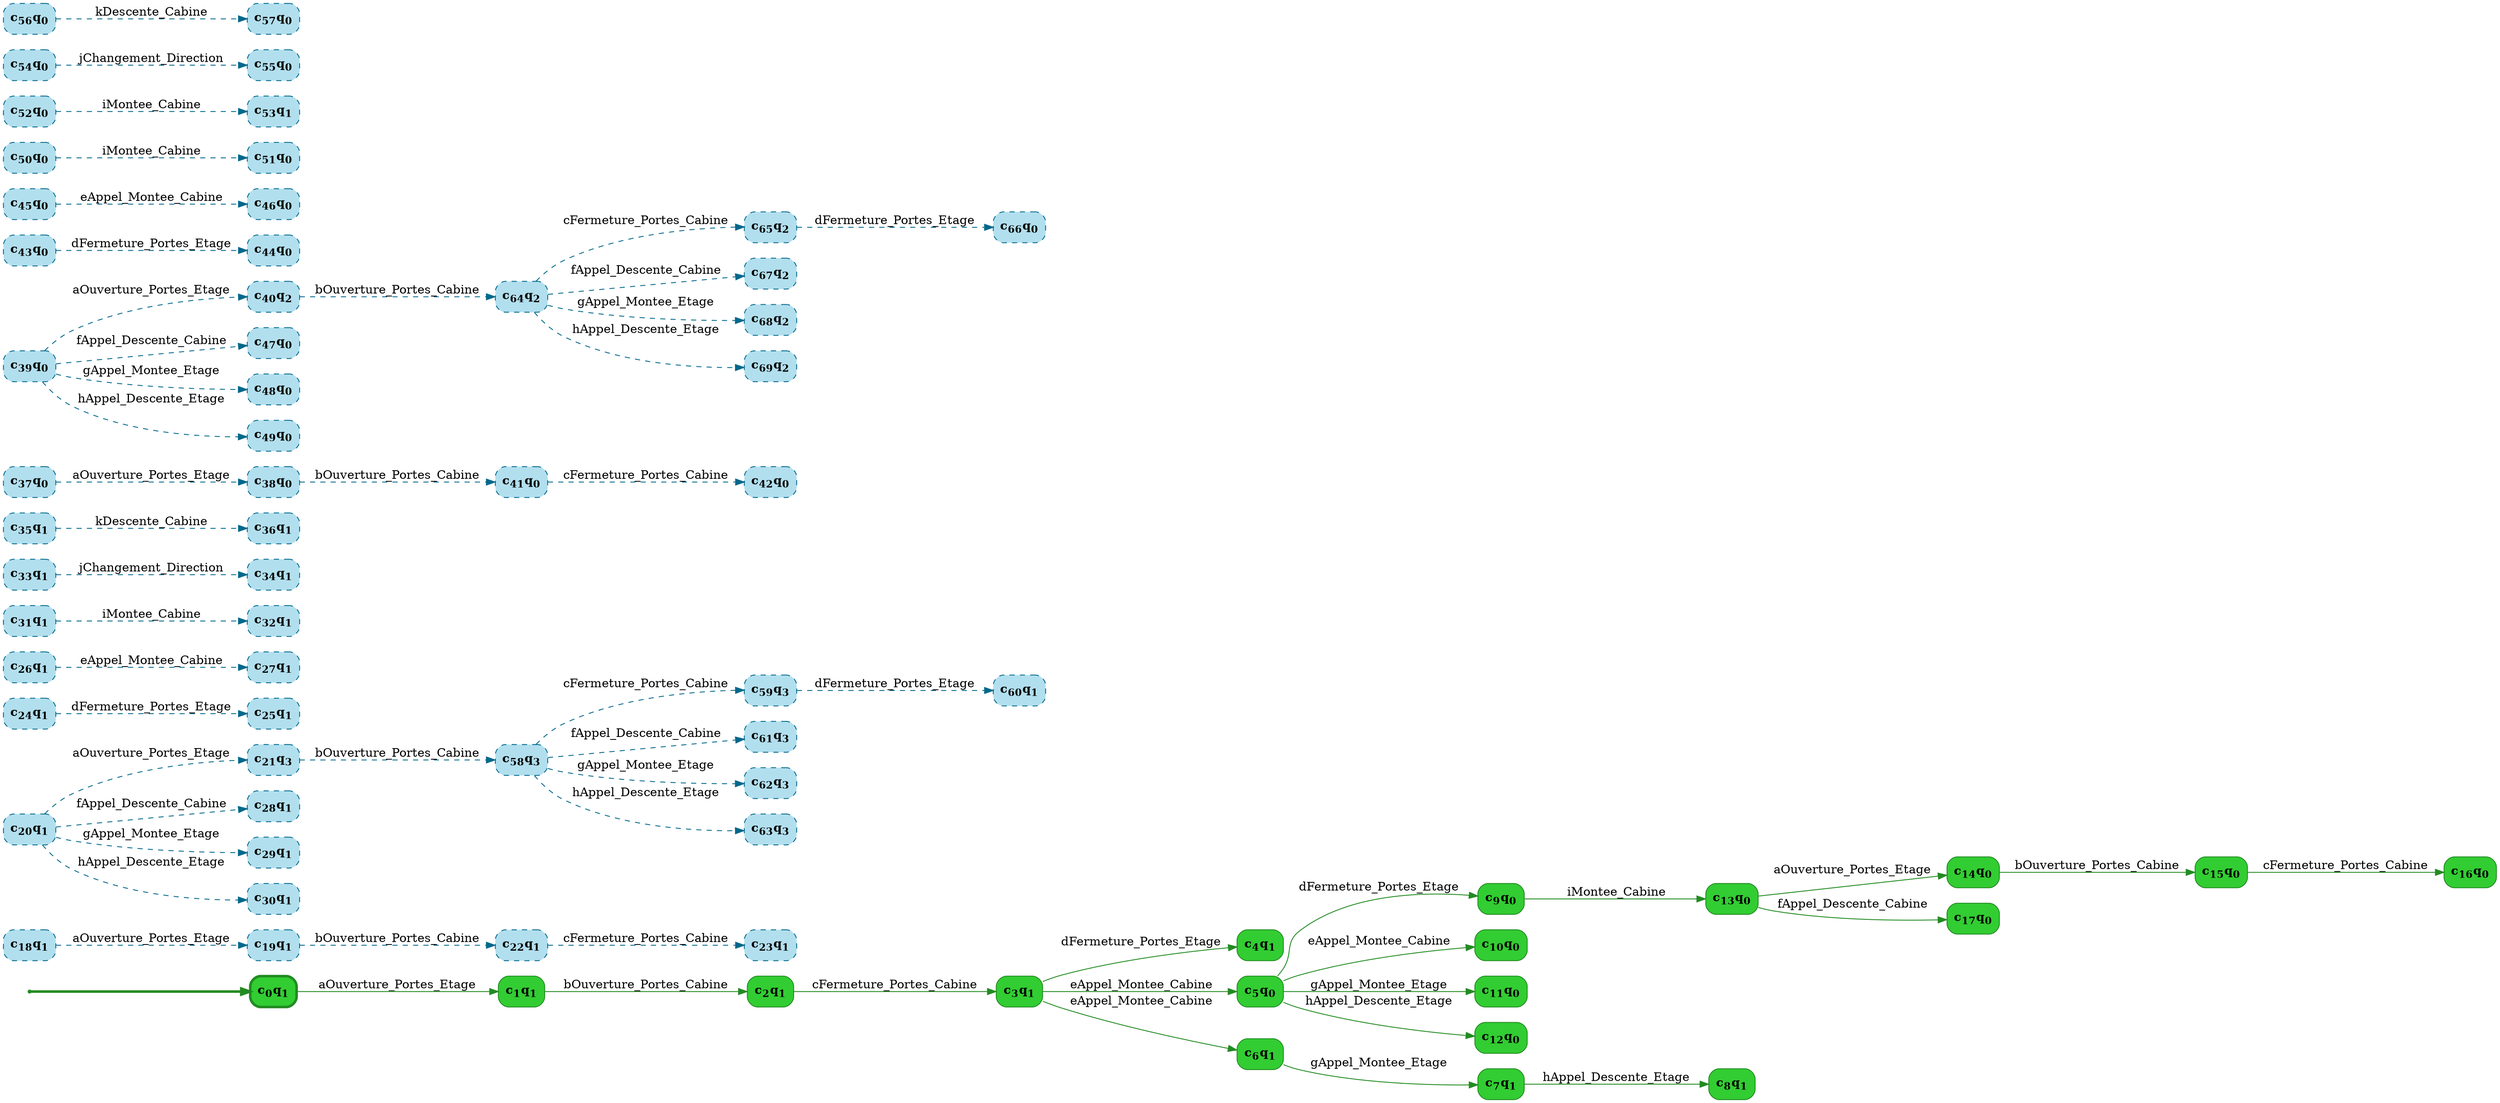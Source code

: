 digraph g {

	rankdir="LR"

	__invisible__[shape="point", color="forestgreen"]
	c0q1[label=<<b>c<sub>0</sub>q<sub>1</sub></b>>, shape="box", style="rounded, filled", fillcolor="limegreen", color="forestgreen", penwidth=3] // Initial
	c1q1[label=<<b>c<sub>1</sub>q<sub>1</sub></b>>, shape="box", style="rounded, filled", fillcolor="limegreen", color="forestgreen"]
	c2q1[label=<<b>c<sub>2</sub>q<sub>1</sub></b>>, shape="box", style="rounded, filled", fillcolor="limegreen", color="forestgreen"]
	c3q1[label=<<b>c<sub>3</sub>q<sub>1</sub></b>>, shape="box", style="rounded, filled", fillcolor="limegreen", color="forestgreen"]
	c4q1[label=<<b>c<sub>4</sub>q<sub>1</sub></b>>, shape="box", style="rounded, filled", fillcolor="limegreen", color="forestgreen"]
	c5q0[label=<<b>c<sub>5</sub>q<sub>0</sub></b>>, shape="box", style="rounded, filled", fillcolor="limegreen", color="forestgreen"]
	c9q0[label=<<b>c<sub>9</sub>q<sub>0</sub></b>>, shape="box", style="rounded, filled", fillcolor="limegreen", color="forestgreen"]
	c13q0[label=<<b>c<sub>13</sub>q<sub>0</sub></b>>, shape="box", style="rounded, filled", fillcolor="limegreen", color="forestgreen"]
	c14q0[label=<<b>c<sub>14</sub>q<sub>0</sub></b>>, shape="box", style="rounded, filled", fillcolor="limegreen", color="forestgreen"]
	c15q0[label=<<b>c<sub>15</sub>q<sub>0</sub></b>>, shape="box", style="rounded, filled", fillcolor="limegreen", color="forestgreen"]
	c16q0[label=<<b>c<sub>16</sub>q<sub>0</sub></b>>, shape="box", style="rounded, filled", fillcolor="limegreen", color="forestgreen"]
	c17q0[label=<<b>c<sub>17</sub>q<sub>0</sub></b>>, shape="box", style="rounded, filled", fillcolor="limegreen", color="forestgreen"]
	c10q0[label=<<b>c<sub>10</sub>q<sub>0</sub></b>>, shape="box", style="rounded, filled", fillcolor="limegreen", color="forestgreen"]
	c11q0[label=<<b>c<sub>11</sub>q<sub>0</sub></b>>, shape="box", style="rounded, filled", fillcolor="limegreen", color="forestgreen"]
	c12q0[label=<<b>c<sub>12</sub>q<sub>0</sub></b>>, shape="box", style="rounded, filled", fillcolor="limegreen", color="forestgreen"]
	c6q1[label=<<b>c<sub>6</sub>q<sub>1</sub></b>>, shape="box", style="rounded, filled", fillcolor="limegreen", color="forestgreen"]
	c7q1[label=<<b>c<sub>7</sub>q<sub>1</sub></b>>, shape="box", style="rounded, filled", fillcolor="limegreen", color="forestgreen"]
	c8q1[label=<<b>c<sub>8</sub>q<sub>1</sub></b>>, shape="box", style="rounded, filled", fillcolor="limegreen", color="forestgreen"]
	c18q1[label=<<b>c<sub>18</sub>q<sub>1</sub></b>>, shape="box", style="rounded, filled, dashed", fillcolor="lightblue2", color="deepskyblue4"]
	c19q1[label=<<b>c<sub>19</sub>q<sub>1</sub></b>>, shape="box", style="rounded, filled, dashed", fillcolor="lightblue2", color="deepskyblue4"]
	c20q1[label=<<b>c<sub>20</sub>q<sub>1</sub></b>>, shape="box", style="rounded, filled, dashed", fillcolor="lightblue2", color="deepskyblue4"]
	c21q3[label=<<b>c<sub>21</sub>q<sub>3</sub></b>>, shape="box", style="rounded, filled, dashed", fillcolor="lightblue2", color="deepskyblue4"]
	c22q1[label=<<b>c<sub>22</sub>q<sub>1</sub></b>>, shape="box", style="rounded, filled, dashed", fillcolor="lightblue2", color="deepskyblue4"]
	c23q1[label=<<b>c<sub>23</sub>q<sub>1</sub></b>>, shape="box", style="rounded, filled, dashed", fillcolor="lightblue2", color="deepskyblue4"]
	c24q1[label=<<b>c<sub>24</sub>q<sub>1</sub></b>>, shape="box", style="rounded, filled, dashed", fillcolor="lightblue2", color="deepskyblue4"]
	c25q1[label=<<b>c<sub>25</sub>q<sub>1</sub></b>>, shape="box", style="rounded, filled, dashed", fillcolor="lightblue2", color="deepskyblue4"]
	c26q1[label=<<b>c<sub>26</sub>q<sub>1</sub></b>>, shape="box", style="rounded, filled, dashed", fillcolor="lightblue2", color="deepskyblue4"]
	c27q1[label=<<b>c<sub>27</sub>q<sub>1</sub></b>>, shape="box", style="rounded, filled, dashed", fillcolor="lightblue2", color="deepskyblue4"]
	c28q1[label=<<b>c<sub>28</sub>q<sub>1</sub></b>>, shape="box", style="rounded, filled, dashed", fillcolor="lightblue2", color="deepskyblue4"]
	c29q1[label=<<b>c<sub>29</sub>q<sub>1</sub></b>>, shape="box", style="rounded, filled, dashed", fillcolor="lightblue2", color="deepskyblue4"]
	c30q1[label=<<b>c<sub>30</sub>q<sub>1</sub></b>>, shape="box", style="rounded, filled, dashed", fillcolor="lightblue2", color="deepskyblue4"]
	c31q1[label=<<b>c<sub>31</sub>q<sub>1</sub></b>>, shape="box", style="rounded, filled, dashed", fillcolor="lightblue2", color="deepskyblue4"]
	c32q1[label=<<b>c<sub>32</sub>q<sub>1</sub></b>>, shape="box", style="rounded, filled, dashed", fillcolor="lightblue2", color="deepskyblue4"]
	c33q1[label=<<b>c<sub>33</sub>q<sub>1</sub></b>>, shape="box", style="rounded, filled, dashed", fillcolor="lightblue2", color="deepskyblue4"]
	c34q1[label=<<b>c<sub>34</sub>q<sub>1</sub></b>>, shape="box", style="rounded, filled, dashed", fillcolor="lightblue2", color="deepskyblue4"]
	c35q1[label=<<b>c<sub>35</sub>q<sub>1</sub></b>>, shape="box", style="rounded, filled, dashed", fillcolor="lightblue2", color="deepskyblue4"]
	c36q1[label=<<b>c<sub>36</sub>q<sub>1</sub></b>>, shape="box", style="rounded, filled, dashed", fillcolor="lightblue2", color="deepskyblue4"]
	c37q0[label=<<b>c<sub>37</sub>q<sub>0</sub></b>>, shape="box", style="rounded, filled, dashed", fillcolor="lightblue2", color="deepskyblue4"]
	c38q0[label=<<b>c<sub>38</sub>q<sub>0</sub></b>>, shape="box", style="rounded, filled, dashed", fillcolor="lightblue2", color="deepskyblue4"]
	c39q0[label=<<b>c<sub>39</sub>q<sub>0</sub></b>>, shape="box", style="rounded, filled, dashed", fillcolor="lightblue2", color="deepskyblue4"]
	c40q2[label=<<b>c<sub>40</sub>q<sub>2</sub></b>>, shape="box", style="rounded, filled, dashed", fillcolor="lightblue2", color="deepskyblue4"]
	c41q0[label=<<b>c<sub>41</sub>q<sub>0</sub></b>>, shape="box", style="rounded, filled, dashed", fillcolor="lightblue2", color="deepskyblue4"]
	c42q0[label=<<b>c<sub>42</sub>q<sub>0</sub></b>>, shape="box", style="rounded, filled, dashed", fillcolor="lightblue2", color="deepskyblue4"]
	c43q0[label=<<b>c<sub>43</sub>q<sub>0</sub></b>>, shape="box", style="rounded, filled, dashed", fillcolor="lightblue2", color="deepskyblue4"]
	c44q0[label=<<b>c<sub>44</sub>q<sub>0</sub></b>>, shape="box", style="rounded, filled, dashed", fillcolor="lightblue2", color="deepskyblue4"]
	c45q0[label=<<b>c<sub>45</sub>q<sub>0</sub></b>>, shape="box", style="rounded, filled, dashed", fillcolor="lightblue2", color="deepskyblue4"]
	c46q0[label=<<b>c<sub>46</sub>q<sub>0</sub></b>>, shape="box", style="rounded, filled, dashed", fillcolor="lightblue2", color="deepskyblue4"]
	c47q0[label=<<b>c<sub>47</sub>q<sub>0</sub></b>>, shape="box", style="rounded, filled, dashed", fillcolor="lightblue2", color="deepskyblue4"]
	c48q0[label=<<b>c<sub>48</sub>q<sub>0</sub></b>>, shape="box", style="rounded, filled, dashed", fillcolor="lightblue2", color="deepskyblue4"]
	c49q0[label=<<b>c<sub>49</sub>q<sub>0</sub></b>>, shape="box", style="rounded, filled, dashed", fillcolor="lightblue2", color="deepskyblue4"]
	c50q0[label=<<b>c<sub>50</sub>q<sub>0</sub></b>>, shape="box", style="rounded, filled, dashed", fillcolor="lightblue2", color="deepskyblue4"]
	c51q0[label=<<b>c<sub>51</sub>q<sub>0</sub></b>>, shape="box", style="rounded, filled, dashed", fillcolor="lightblue2", color="deepskyblue4"]
	c52q0[label=<<b>c<sub>52</sub>q<sub>0</sub></b>>, shape="box", style="rounded, filled, dashed", fillcolor="lightblue2", color="deepskyblue4"]
	c53q1[label=<<b>c<sub>53</sub>q<sub>1</sub></b>>, shape="box", style="rounded, filled, dashed", fillcolor="lightblue2", color="deepskyblue4"]
	c54q0[label=<<b>c<sub>54</sub>q<sub>0</sub></b>>, shape="box", style="rounded, filled, dashed", fillcolor="lightblue2", color="deepskyblue4"]
	c55q0[label=<<b>c<sub>55</sub>q<sub>0</sub></b>>, shape="box", style="rounded, filled, dashed", fillcolor="lightblue2", color="deepskyblue4"]
	c56q0[label=<<b>c<sub>56</sub>q<sub>0</sub></b>>, shape="box", style="rounded, filled, dashed", fillcolor="lightblue2", color="deepskyblue4"]
	c57q0[label=<<b>c<sub>57</sub>q<sub>0</sub></b>>, shape="box", style="rounded, filled, dashed", fillcolor="lightblue2", color="deepskyblue4"]
	c58q3[label=<<b>c<sub>58</sub>q<sub>3</sub></b>>, shape="box", style="rounded, filled, dashed", fillcolor="lightblue2", color="deepskyblue4"]
	c59q3[label=<<b>c<sub>59</sub>q<sub>3</sub></b>>, shape="box", style="rounded, filled, dashed", fillcolor="lightblue2", color="deepskyblue4"]
	c60q1[label=<<b>c<sub>60</sub>q<sub>1</sub></b>>, shape="box", style="rounded, filled, dashed", fillcolor="lightblue2", color="deepskyblue4"]
	c61q3[label=<<b>c<sub>61</sub>q<sub>3</sub></b>>, shape="box", style="rounded, filled, dashed", fillcolor="lightblue2", color="deepskyblue4"]
	c62q3[label=<<b>c<sub>62</sub>q<sub>3</sub></b>>, shape="box", style="rounded, filled, dashed", fillcolor="lightblue2", color="deepskyblue4"]
	c63q3[label=<<b>c<sub>63</sub>q<sub>3</sub></b>>, shape="box", style="rounded, filled, dashed", fillcolor="lightblue2", color="deepskyblue4"]
	c64q2[label=<<b>c<sub>64</sub>q<sub>2</sub></b>>, shape="box", style="rounded, filled, dashed", fillcolor="lightblue2", color="deepskyblue4"]
	c65q2[label=<<b>c<sub>65</sub>q<sub>2</sub></b>>, shape="box", style="rounded, filled, dashed", fillcolor="lightblue2", color="deepskyblue4"]
	c66q0[label=<<b>c<sub>66</sub>q<sub>0</sub></b>>, shape="box", style="rounded, filled, dashed", fillcolor="lightblue2", color="deepskyblue4"]
	c67q2[label=<<b>c<sub>67</sub>q<sub>2</sub></b>>, shape="box", style="rounded, filled, dashed", fillcolor="lightblue2", color="deepskyblue4"]
	c68q2[label=<<b>c<sub>68</sub>q<sub>2</sub></b>>, shape="box", style="rounded, filled, dashed", fillcolor="lightblue2", color="deepskyblue4"]
	c69q2[label=<<b>c<sub>69</sub>q<sub>2</sub></b>>, shape="box", style="rounded, filled, dashed", fillcolor="lightblue2", color="deepskyblue4"]

	__invisible__ -> c0q1[penwidth=3, color="forestgreen"]
	c0q1 -> c1q1[label=<aOuverture_Portes_Etage>, color="forestgreen"]
	c1q1 -> c2q1[label=<bOuverture_Portes_Cabine>, color="forestgreen"]
	c2q1 -> c3q1[label=<cFermeture_Portes_Cabine>, color="forestgreen"]
	c3q1 -> c4q1[label=<dFermeture_Portes_Etage>, color="forestgreen"]
	c3q1 -> c5q0[label=<eAppel_Montee_Cabine>, color="forestgreen"]
	c5q0 -> c9q0[label=<dFermeture_Portes_Etage>, color="forestgreen"]
	c9q0 -> c13q0[label=<iMontee_Cabine>, color="forestgreen"]
	c13q0 -> c14q0[label=<aOuverture_Portes_Etage>, color="forestgreen"]
	c14q0 -> c15q0[label=<bOuverture_Portes_Cabine>, color="forestgreen"]
	c15q0 -> c16q0[label=<cFermeture_Portes_Cabine>, color="forestgreen"]
	c13q0 -> c17q0[label=<fAppel_Descente_Cabine>, color="forestgreen"]
	c5q0 -> c10q0[label=<eAppel_Montee_Cabine>, color="forestgreen"]
	c5q0 -> c11q0[label=<gAppel_Montee_Etage>, color="forestgreen"]
	c5q0 -> c12q0[label=<hAppel_Descente_Etage>, color="forestgreen"]
	c3q1 -> c6q1[label=<eAppel_Montee_Cabine>, color="forestgreen"]
	c6q1 -> c7q1[label=<gAppel_Montee_Etage>, color="forestgreen"]
	c7q1 -> c8q1[label=<hAppel_Descente_Etage>, color="forestgreen"]
	c18q1 -> c19q1[label=<aOuverture_Portes_Etage>, color="deepskyblue4", style="dashed"]
	c20q1 -> c21q3[label=<aOuverture_Portes_Etage>, color="deepskyblue4", style="dashed"]
	c19q1 -> c22q1[label=<bOuverture_Portes_Cabine>, color="deepskyblue4", style="dashed"]
	c22q1 -> c23q1[label=<cFermeture_Portes_Cabine>, color="deepskyblue4", style="dashed"]
	c24q1 -> c25q1[label=<dFermeture_Portes_Etage>, color="deepskyblue4", style="dashed"]
	c26q1 -> c27q1[label=<eAppel_Montee_Cabine>, color="deepskyblue4", style="dashed"]
	c20q1 -> c28q1[label=<fAppel_Descente_Cabine>, color="deepskyblue4", style="dashed"]
	c20q1 -> c29q1[label=<gAppel_Montee_Etage>, color="deepskyblue4", style="dashed"]
	c20q1 -> c30q1[label=<hAppel_Descente_Etage>, color="deepskyblue4", style="dashed"]
	c31q1 -> c32q1[label=<iMontee_Cabine>, color="deepskyblue4", style="dashed"]
	c33q1 -> c34q1[label=<jChangement_Direction>, color="deepskyblue4", style="dashed"]
	c35q1 -> c36q1[label=<kDescente_Cabine>, color="deepskyblue4", style="dashed"]
	c37q0 -> c38q0[label=<aOuverture_Portes_Etage>, color="deepskyblue4", style="dashed"]
	c39q0 -> c40q2[label=<aOuverture_Portes_Etage>, color="deepskyblue4", style="dashed"]
	c38q0 -> c41q0[label=<bOuverture_Portes_Cabine>, color="deepskyblue4", style="dashed"]
	c41q0 -> c42q0[label=<cFermeture_Portes_Cabine>, color="deepskyblue4", style="dashed"]
	c43q0 -> c44q0[label=<dFermeture_Portes_Etage>, color="deepskyblue4", style="dashed"]
	c45q0 -> c46q0[label=<eAppel_Montee_Cabine>, color="deepskyblue4", style="dashed"]
	c39q0 -> c47q0[label=<fAppel_Descente_Cabine>, color="deepskyblue4", style="dashed"]
	c39q0 -> c48q0[label=<gAppel_Montee_Etage>, color="deepskyblue4", style="dashed"]
	c39q0 -> c49q0[label=<hAppel_Descente_Etage>, color="deepskyblue4", style="dashed"]
	c50q0 -> c51q0[label=<iMontee_Cabine>, color="deepskyblue4", style="dashed"]
	c52q0 -> c53q1[label=<iMontee_Cabine>, color="deepskyblue4", style="dashed"]
	c54q0 -> c55q0[label=<jChangement_Direction>, color="deepskyblue4", style="dashed"]
	c56q0 -> c57q0[label=<kDescente_Cabine>, color="deepskyblue4", style="dashed"]
	c21q3 -> c58q3[label=<bOuverture_Portes_Cabine>, color="deepskyblue4", style="dashed"]
	c58q3 -> c59q3[label=<cFermeture_Portes_Cabine>, color="deepskyblue4", style="dashed"]
	c59q3 -> c60q1[label=<dFermeture_Portes_Etage>, color="deepskyblue4", style="dashed"]
	c58q3 -> c61q3[label=<fAppel_Descente_Cabine>, color="deepskyblue4", style="dashed"]
	c58q3 -> c62q3[label=<gAppel_Montee_Etage>, color="deepskyblue4", style="dashed"]
	c58q3 -> c63q3[label=<hAppel_Descente_Etage>, color="deepskyblue4", style="dashed"]
	c40q2 -> c64q2[label=<bOuverture_Portes_Cabine>, color="deepskyblue4", style="dashed"]
	c64q2 -> c65q2[label=<cFermeture_Portes_Cabine>, color="deepskyblue4", style="dashed"]
	c65q2 -> c66q0[label=<dFermeture_Portes_Etage>, color="deepskyblue4", style="dashed"]
	c64q2 -> c67q2[label=<fAppel_Descente_Cabine>, color="deepskyblue4", style="dashed"]
	c64q2 -> c68q2[label=<gAppel_Montee_Etage>, color="deepskyblue4", style="dashed"]
	c64q2 -> c69q2[label=<hAppel_Descente_Etage>, color="deepskyblue4", style="dashed"]

}
